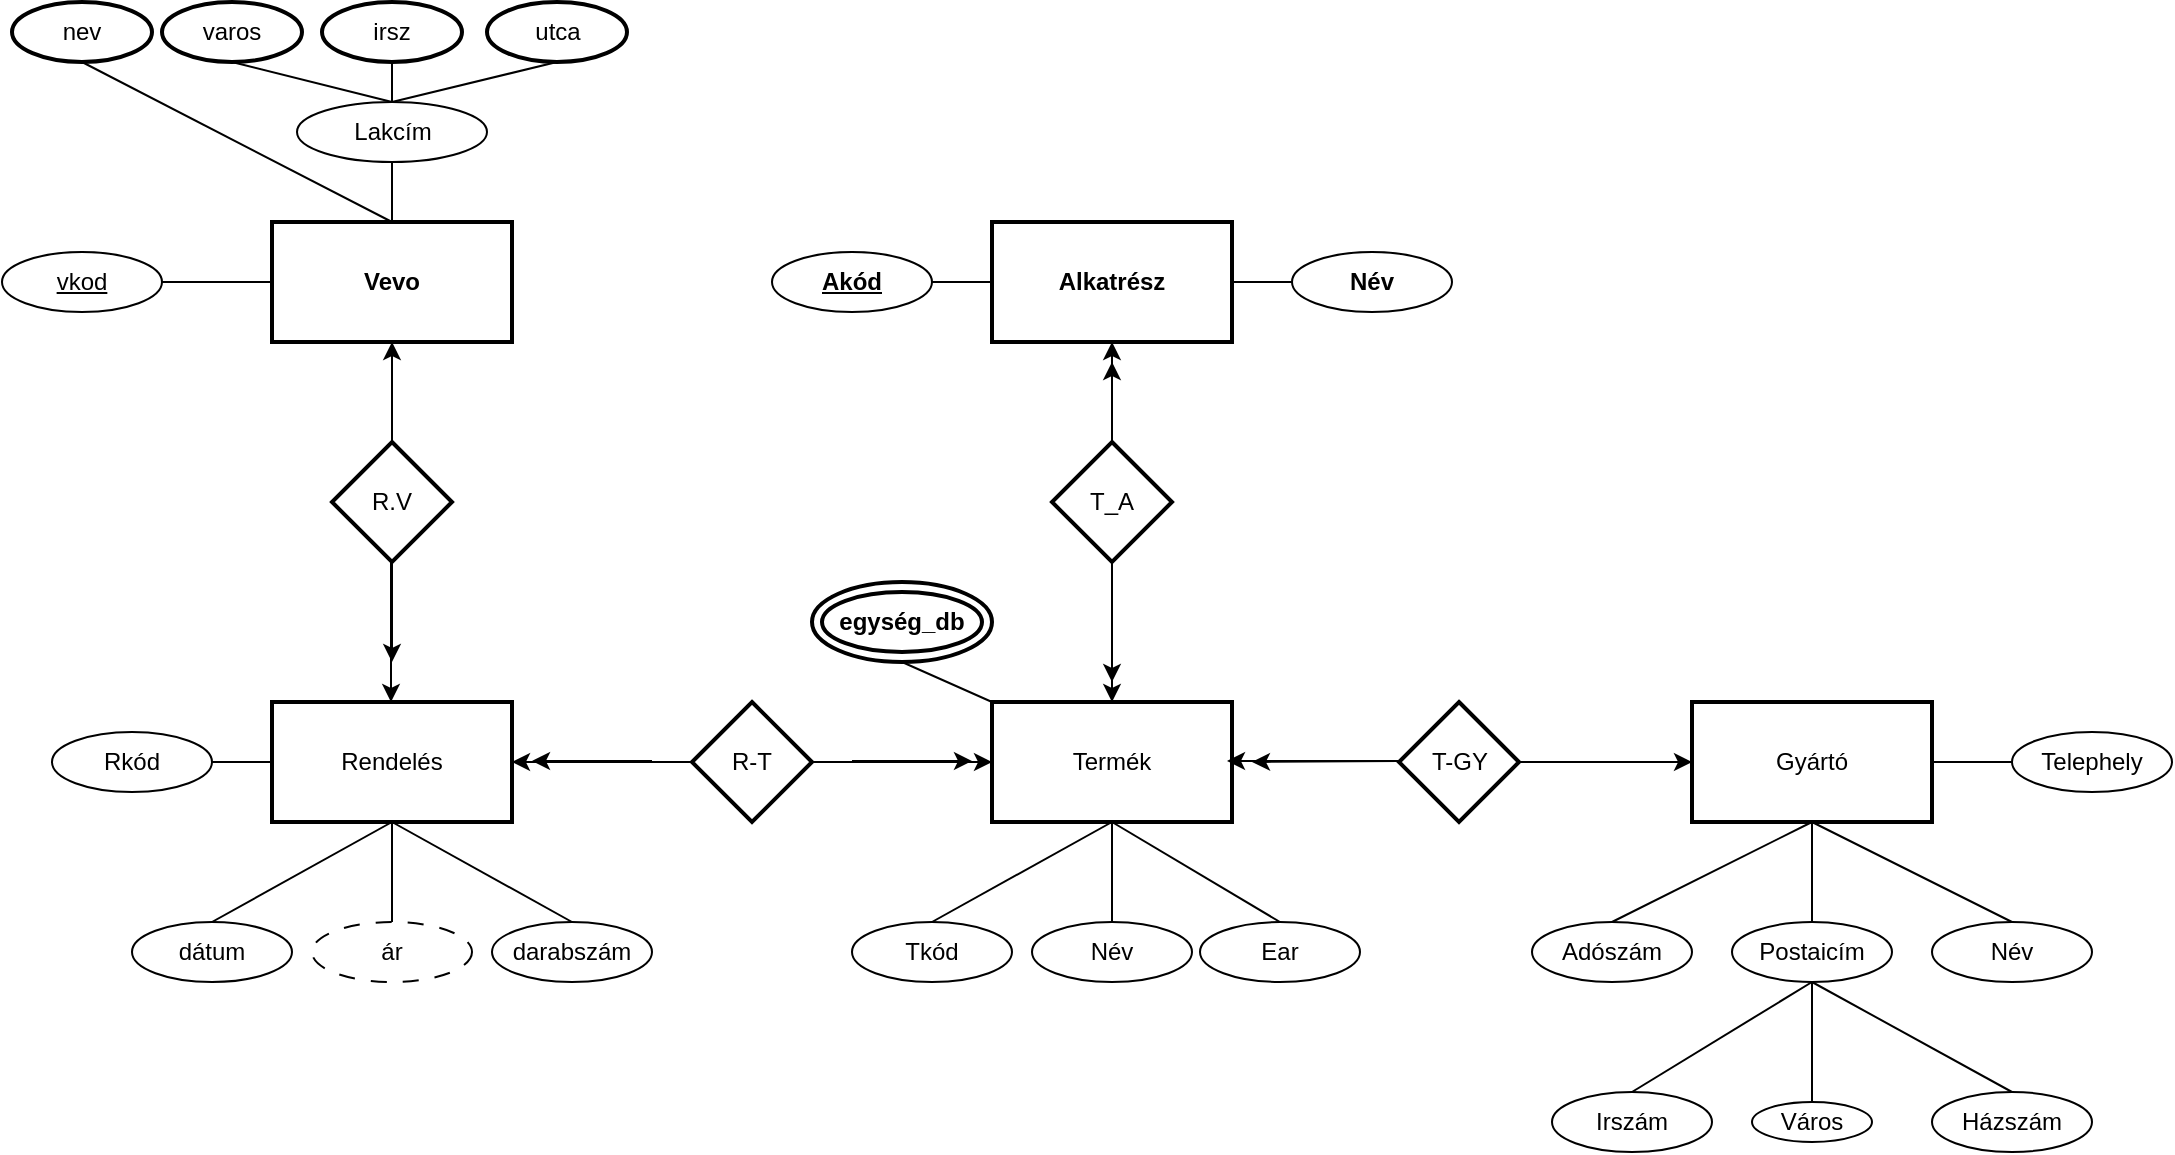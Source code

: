 <mxfile version="26.0.16">
  <diagram name="1 oldal" id="8UCw2fXijMpBnbHfLlZR">
    <mxGraphModel dx="2062" dy="662" grid="1" gridSize="10" guides="1" tooltips="1" connect="1" arrows="1" fold="1" page="1" pageScale="1" pageWidth="827" pageHeight="1169" math="0" shadow="0">
      <root>
        <mxCell id="0" />
        <mxCell id="1" parent="0" />
        <mxCell id="ayejM-d_Z_td1HJchVTd-1" value="Gyártó" style="rounded=0;whiteSpace=wrap;html=1;strokeWidth=2;" parent="1" vertex="1">
          <mxGeometry x="570" y="370" width="120" height="60" as="geometry" />
        </mxCell>
        <mxCell id="ayejM-d_Z_td1HJchVTd-2" value="Termék" style="rounded=0;whiteSpace=wrap;html=1;strokeWidth=2;" parent="1" vertex="1">
          <mxGeometry x="220" y="370" width="120" height="60" as="geometry" />
        </mxCell>
        <mxCell id="ayejM-d_Z_td1HJchVTd-3" value="T-GY" style="rhombus;whiteSpace=wrap;html=1;strokeWidth=2;" parent="1" vertex="1">
          <mxGeometry x="423.5" y="370" width="60" height="60" as="geometry" />
        </mxCell>
        <mxCell id="ayejM-d_Z_td1HJchVTd-4" value="Tkód" style="ellipse;whiteSpace=wrap;html=1;" parent="1" vertex="1">
          <mxGeometry x="150" y="480" width="80" height="30" as="geometry" />
        </mxCell>
        <mxCell id="ayejM-d_Z_td1HJchVTd-5" value="Név" style="ellipse;whiteSpace=wrap;html=1;" parent="1" vertex="1">
          <mxGeometry x="240" y="480" width="80" height="30" as="geometry" />
        </mxCell>
        <mxCell id="ayejM-d_Z_td1HJchVTd-6" value="Ear" style="ellipse;whiteSpace=wrap;html=1;" parent="1" vertex="1">
          <mxGeometry x="324" y="480" width="80" height="30" as="geometry" />
        </mxCell>
        <mxCell id="ayejM-d_Z_td1HJchVTd-7" value="Telephely" style="ellipse;whiteSpace=wrap;html=1;" parent="1" vertex="1">
          <mxGeometry x="730" y="385" width="80" height="30" as="geometry" />
        </mxCell>
        <mxCell id="ayejM-d_Z_td1HJchVTd-8" value="Házszám" style="ellipse;whiteSpace=wrap;html=1;" parent="1" vertex="1">
          <mxGeometry x="690" y="565" width="80" height="30" as="geometry" />
        </mxCell>
        <mxCell id="ayejM-d_Z_td1HJchVTd-9" value="Irszám" style="ellipse;whiteSpace=wrap;html=1;" parent="1" vertex="1">
          <mxGeometry x="500" y="565" width="80" height="30" as="geometry" />
        </mxCell>
        <mxCell id="ayejM-d_Z_td1HJchVTd-10" value="Város" style="ellipse;whiteSpace=wrap;html=1;" parent="1" vertex="1">
          <mxGeometry x="600" y="570" width="60" height="20" as="geometry" />
        </mxCell>
        <mxCell id="ayejM-d_Z_td1HJchVTd-11" value="Postaicím" style="ellipse;whiteSpace=wrap;html=1;" parent="1" vertex="1">
          <mxGeometry x="590" y="480" width="80" height="30" as="geometry" />
        </mxCell>
        <mxCell id="ayejM-d_Z_td1HJchVTd-12" value="Adószám" style="ellipse;whiteSpace=wrap;html=1;" parent="1" vertex="1">
          <mxGeometry x="490" y="480" width="80" height="30" as="geometry" />
        </mxCell>
        <mxCell id="ayejM-d_Z_td1HJchVTd-13" value="Név" style="ellipse;whiteSpace=wrap;html=1;" parent="1" vertex="1">
          <mxGeometry x="690" y="480" width="80" height="30" as="geometry" />
        </mxCell>
        <mxCell id="ayejM-d_Z_td1HJchVTd-14" value="" style="endArrow=classic;html=1;rounded=0;exitX=1;exitY=0.5;exitDx=0;exitDy=0;entryX=0;entryY=0.5;entryDx=0;entryDy=0;" parent="1" source="ayejM-d_Z_td1HJchVTd-3" target="ayejM-d_Z_td1HJchVTd-1" edge="1">
          <mxGeometry width="50" height="50" relative="1" as="geometry">
            <mxPoint x="460" y="430" as="sourcePoint" />
            <mxPoint x="560" y="390" as="targetPoint" />
            <Array as="points" />
          </mxGeometry>
        </mxCell>
        <mxCell id="ayejM-d_Z_td1HJchVTd-15" value="" style="endArrow=classic;html=1;rounded=0;exitX=1;exitY=0.5;exitDx=0;exitDy=0;" parent="1" edge="1">
          <mxGeometry width="50" height="50" relative="1" as="geometry">
            <mxPoint x="423.5" y="399.5" as="sourcePoint" />
            <mxPoint x="350" y="400" as="targetPoint" />
            <Array as="points" />
          </mxGeometry>
        </mxCell>
        <mxCell id="ayejM-d_Z_td1HJchVTd-16" value="" style="endArrow=classic;html=1;rounded=0;exitX=1;exitY=0.5;exitDx=0;exitDy=0;entryX=0;entryY=0.5;entryDx=0;entryDy=0;" parent="1" edge="1">
          <mxGeometry width="50" height="50" relative="1" as="geometry">
            <mxPoint x="423.5" y="399.5" as="sourcePoint" />
            <mxPoint x="337.5" y="399.5" as="targetPoint" />
            <Array as="points" />
          </mxGeometry>
        </mxCell>
        <mxCell id="ayejM-d_Z_td1HJchVTd-18" value="" style="endArrow=none;html=1;rounded=0;entryX=0;entryY=0.5;entryDx=0;entryDy=0;exitX=1;exitY=0.5;exitDx=0;exitDy=0;" parent="1" source="ayejM-d_Z_td1HJchVTd-1" target="ayejM-d_Z_td1HJchVTd-7" edge="1">
          <mxGeometry width="50" height="50" relative="1" as="geometry">
            <mxPoint x="690" y="410" as="sourcePoint" />
            <mxPoint x="740" y="360" as="targetPoint" />
          </mxGeometry>
        </mxCell>
        <mxCell id="ayejM-d_Z_td1HJchVTd-19" value="" style="endArrow=none;html=1;rounded=0;entryX=0.5;entryY=1;entryDx=0;entryDy=0;exitX=0.5;exitY=0;exitDx=0;exitDy=0;" parent="1" source="ayejM-d_Z_td1HJchVTd-5" target="ayejM-d_Z_td1HJchVTd-2" edge="1">
          <mxGeometry width="50" height="50" relative="1" as="geometry">
            <mxPoint x="250" y="470" as="sourcePoint" />
            <mxPoint x="290" y="470" as="targetPoint" />
          </mxGeometry>
        </mxCell>
        <mxCell id="ayejM-d_Z_td1HJchVTd-20" value="" style="endArrow=none;html=1;rounded=0;entryX=0.5;entryY=1;entryDx=0;entryDy=0;exitX=0.5;exitY=0;exitDx=0;exitDy=0;" parent="1" source="ayejM-d_Z_td1HJchVTd-4" target="ayejM-d_Z_td1HJchVTd-2" edge="1">
          <mxGeometry width="50" height="50" relative="1" as="geometry">
            <mxPoint x="170" y="460" as="sourcePoint" />
            <mxPoint x="210" y="460" as="targetPoint" />
          </mxGeometry>
        </mxCell>
        <mxCell id="ayejM-d_Z_td1HJchVTd-21" value="" style="endArrow=none;html=1;rounded=0;entryX=0.5;entryY=0;entryDx=0;entryDy=0;exitX=0.5;exitY=1;exitDx=0;exitDy=0;" parent="1" source="ayejM-d_Z_td1HJchVTd-2" target="ayejM-d_Z_td1HJchVTd-6" edge="1">
          <mxGeometry width="50" height="50" relative="1" as="geometry">
            <mxPoint x="300" y="460" as="sourcePoint" />
            <mxPoint x="340" y="460" as="targetPoint" />
          </mxGeometry>
        </mxCell>
        <mxCell id="ayejM-d_Z_td1HJchVTd-22" value="" style="endArrow=none;html=1;rounded=0;exitX=0.5;exitY=0;exitDx=0;exitDy=0;entryX=0.5;entryY=1;entryDx=0;entryDy=0;" parent="1" source="ayejM-d_Z_td1HJchVTd-8" target="ayejM-d_Z_td1HJchVTd-11" edge="1">
          <mxGeometry width="50" height="50" relative="1" as="geometry">
            <mxPoint x="690" y="530" as="sourcePoint" />
            <mxPoint x="630" y="520" as="targetPoint" />
          </mxGeometry>
        </mxCell>
        <mxCell id="ayejM-d_Z_td1HJchVTd-23" value="" style="endArrow=none;html=1;rounded=0;entryX=0.5;entryY=0;entryDx=0;entryDy=0;exitX=0.5;exitY=1;exitDx=0;exitDy=0;" parent="1" source="ayejM-d_Z_td1HJchVTd-11" target="ayejM-d_Z_td1HJchVTd-10" edge="1">
          <mxGeometry width="50" height="50" relative="1" as="geometry">
            <mxPoint x="620" y="540" as="sourcePoint" />
            <mxPoint x="660" y="540" as="targetPoint" />
          </mxGeometry>
        </mxCell>
        <mxCell id="ayejM-d_Z_td1HJchVTd-24" value="" style="endArrow=none;html=1;rounded=0;entryX=0.5;entryY=1;entryDx=0;entryDy=0;exitX=0.5;exitY=0;exitDx=0;exitDy=0;" parent="1" source="ayejM-d_Z_td1HJchVTd-9" target="ayejM-d_Z_td1HJchVTd-11" edge="1">
          <mxGeometry width="50" height="50" relative="1" as="geometry">
            <mxPoint x="550" y="540" as="sourcePoint" />
            <mxPoint x="590" y="540" as="targetPoint" />
          </mxGeometry>
        </mxCell>
        <mxCell id="ayejM-d_Z_td1HJchVTd-25" value="" style="endArrow=none;html=1;rounded=0;entryX=0.5;entryY=1;entryDx=0;entryDy=0;exitX=0.5;exitY=0;exitDx=0;exitDy=0;" parent="1" source="ayejM-d_Z_td1HJchVTd-13" target="ayejM-d_Z_td1HJchVTd-1" edge="1">
          <mxGeometry width="50" height="50" relative="1" as="geometry">
            <mxPoint x="680" y="460" as="sourcePoint" />
            <mxPoint x="720" y="460" as="targetPoint" />
          </mxGeometry>
        </mxCell>
        <mxCell id="ayejM-d_Z_td1HJchVTd-26" value="" style="endArrow=none;html=1;rounded=0;entryX=0.5;entryY=1;entryDx=0;entryDy=0;exitX=0.5;exitY=0;exitDx=0;exitDy=0;" parent="1" source="ayejM-d_Z_td1HJchVTd-11" target="ayejM-d_Z_td1HJchVTd-1" edge="1">
          <mxGeometry width="50" height="50" relative="1" as="geometry">
            <mxPoint x="610" y="460" as="sourcePoint" />
            <mxPoint x="650" y="460" as="targetPoint" />
          </mxGeometry>
        </mxCell>
        <mxCell id="ayejM-d_Z_td1HJchVTd-27" value="" style="endArrow=none;html=1;rounded=0;entryX=0.5;entryY=1;entryDx=0;entryDy=0;exitX=0.5;exitY=0;exitDx=0;exitDy=0;" parent="1" source="ayejM-d_Z_td1HJchVTd-12" target="ayejM-d_Z_td1HJchVTd-1" edge="1">
          <mxGeometry width="50" height="50" relative="1" as="geometry">
            <mxPoint x="540" y="460" as="sourcePoint" />
            <mxPoint x="580" y="460" as="targetPoint" />
          </mxGeometry>
        </mxCell>
        <mxCell id="j59XUjF9N-4OTw3vqqRw-1" value="T_A" style="rhombus;whiteSpace=wrap;html=1;strokeWidth=2;" vertex="1" parent="1">
          <mxGeometry x="250" y="240" width="60" height="60" as="geometry" />
        </mxCell>
        <mxCell id="j59XUjF9N-4OTw3vqqRw-2" value="" style="endArrow=classic;html=1;rounded=0;exitX=1;exitY=0.5;exitDx=0;exitDy=0;" edge="1" parent="1">
          <mxGeometry width="50" height="50" relative="1" as="geometry">
            <mxPoint x="280" y="300" as="sourcePoint" />
            <mxPoint x="280" y="360" as="targetPoint" />
            <Array as="points" />
          </mxGeometry>
        </mxCell>
        <mxCell id="j59XUjF9N-4OTw3vqqRw-3" value="" style="endArrow=classic;html=1;rounded=0;exitX=1;exitY=0.5;exitDx=0;exitDy=0;entryX=0.5;entryY=0;entryDx=0;entryDy=0;" edge="1" parent="1" target="ayejM-d_Z_td1HJchVTd-2">
          <mxGeometry width="50" height="50" relative="1" as="geometry">
            <mxPoint x="280" y="300" as="sourcePoint" />
            <mxPoint x="194" y="300" as="targetPoint" />
            <Array as="points" />
          </mxGeometry>
        </mxCell>
        <mxCell id="j59XUjF9N-4OTw3vqqRw-9" value="&lt;b&gt;Alkatrész&lt;/b&gt;" style="rounded=0;whiteSpace=wrap;html=1;strokeWidth=2;" vertex="1" parent="1">
          <mxGeometry x="220" y="130" width="120" height="60" as="geometry" />
        </mxCell>
        <mxCell id="j59XUjF9N-4OTw3vqqRw-10" value="&lt;b&gt;Név&lt;/b&gt;" style="ellipse;whiteSpace=wrap;html=1;" vertex="1" parent="1">
          <mxGeometry x="370" y="145" width="80" height="30" as="geometry" />
        </mxCell>
        <mxCell id="j59XUjF9N-4OTw3vqqRw-11" value="&lt;b&gt;&lt;u&gt;Akód&lt;/u&gt;&lt;/b&gt;" style="ellipse;whiteSpace=wrap;html=1;" vertex="1" parent="1">
          <mxGeometry x="110" y="145" width="80" height="30" as="geometry" />
        </mxCell>
        <mxCell id="j59XUjF9N-4OTw3vqqRw-12" value="" style="endArrow=classic;html=1;rounded=0;exitX=0.5;exitY=0;exitDx=0;exitDy=0;entryX=0.5;entryY=1;entryDx=0;entryDy=0;" edge="1" parent="1" source="j59XUjF9N-4OTw3vqqRw-1" target="j59XUjF9N-4OTw3vqqRw-9">
          <mxGeometry width="50" height="50" relative="1" as="geometry">
            <mxPoint x="350" y="210" as="sourcePoint" />
            <mxPoint x="350" y="280" as="targetPoint" />
            <Array as="points" />
          </mxGeometry>
        </mxCell>
        <mxCell id="j59XUjF9N-4OTw3vqqRw-13" value="" style="endArrow=classic;html=1;rounded=0;" edge="1" parent="1">
          <mxGeometry width="50" height="50" relative="1" as="geometry">
            <mxPoint x="280" y="230" as="sourcePoint" />
            <mxPoint x="280" y="200" as="targetPoint" />
            <Array as="points" />
          </mxGeometry>
        </mxCell>
        <mxCell id="j59XUjF9N-4OTw3vqqRw-14" value="" style="endArrow=none;html=1;rounded=0;entryX=0;entryY=0.5;entryDx=0;entryDy=0;exitX=1;exitY=0.5;exitDx=0;exitDy=0;" edge="1" parent="1" source="j59XUjF9N-4OTw3vqqRw-11" target="j59XUjF9N-4OTw3vqqRw-9">
          <mxGeometry width="50" height="50" relative="1" as="geometry">
            <mxPoint x="190" y="159" as="sourcePoint" />
            <mxPoint x="220" y="159.47" as="targetPoint" />
          </mxGeometry>
        </mxCell>
        <mxCell id="j59XUjF9N-4OTw3vqqRw-15" value="" style="endArrow=none;html=1;rounded=0;entryX=1;entryY=0.5;entryDx=0;entryDy=0;exitX=0;exitY=0.5;exitDx=0;exitDy=0;" edge="1" parent="1" source="j59XUjF9N-4OTw3vqqRw-10" target="j59XUjF9N-4OTw3vqqRw-9">
          <mxGeometry width="50" height="50" relative="1" as="geometry">
            <mxPoint x="210" y="190" as="sourcePoint" />
            <mxPoint x="230" y="170" as="targetPoint" />
          </mxGeometry>
        </mxCell>
        <mxCell id="j59XUjF9N-4OTw3vqqRw-16" value="Rendelés" style="rounded=0;whiteSpace=wrap;html=1;strokeWidth=2;" vertex="1" parent="1">
          <mxGeometry x="-140" y="370" width="120" height="60" as="geometry" />
        </mxCell>
        <mxCell id="j59XUjF9N-4OTw3vqqRw-17" value="dátum" style="ellipse;whiteSpace=wrap;html=1;" vertex="1" parent="1">
          <mxGeometry x="-210" y="480" width="80" height="30" as="geometry" />
        </mxCell>
        <mxCell id="j59XUjF9N-4OTw3vqqRw-18" value="ár" style="ellipse;whiteSpace=wrap;html=1;dashed=1;dashPattern=8 8;" vertex="1" parent="1">
          <mxGeometry x="-120" y="480" width="80" height="30" as="geometry" />
        </mxCell>
        <mxCell id="j59XUjF9N-4OTw3vqqRw-19" value="darabszám" style="ellipse;whiteSpace=wrap;html=1;" vertex="1" parent="1">
          <mxGeometry x="-30" y="480" width="80" height="30" as="geometry" />
        </mxCell>
        <mxCell id="j59XUjF9N-4OTw3vqqRw-20" value="" style="endArrow=none;html=1;rounded=0;entryX=0.5;entryY=1;entryDx=0;entryDy=0;exitX=0.5;exitY=0;exitDx=0;exitDy=0;" edge="1" parent="1" source="j59XUjF9N-4OTw3vqqRw-18" target="j59XUjF9N-4OTw3vqqRw-16">
          <mxGeometry width="50" height="50" relative="1" as="geometry">
            <mxPoint x="123" y="555" as="sourcePoint" />
            <mxPoint x="163" y="555" as="targetPoint" />
          </mxGeometry>
        </mxCell>
        <mxCell id="j59XUjF9N-4OTw3vqqRw-21" value="" style="endArrow=none;html=1;rounded=0;entryX=0.5;entryY=1;entryDx=0;entryDy=0;exitX=0.5;exitY=0;exitDx=0;exitDy=0;" edge="1" parent="1" source="j59XUjF9N-4OTw3vqqRw-17" target="j59XUjF9N-4OTw3vqqRw-16">
          <mxGeometry width="50" height="50" relative="1" as="geometry">
            <mxPoint x="43" y="545" as="sourcePoint" />
            <mxPoint x="83" y="545" as="targetPoint" />
          </mxGeometry>
        </mxCell>
        <mxCell id="j59XUjF9N-4OTw3vqqRw-22" value="" style="endArrow=none;html=1;rounded=0;entryX=0.5;entryY=0;entryDx=0;entryDy=0;exitX=0.5;exitY=1;exitDx=0;exitDy=0;" edge="1" parent="1" source="j59XUjF9N-4OTw3vqqRw-16" target="j59XUjF9N-4OTw3vqqRw-19">
          <mxGeometry width="50" height="50" relative="1" as="geometry">
            <mxPoint x="173" y="545" as="sourcePoint" />
            <mxPoint x="213" y="545" as="targetPoint" />
          </mxGeometry>
        </mxCell>
        <mxCell id="j59XUjF9N-4OTw3vqqRw-24" value="R-T" style="rhombus;whiteSpace=wrap;html=1;strokeWidth=2;" vertex="1" parent="1">
          <mxGeometry x="70" y="370" width="60" height="60" as="geometry" />
        </mxCell>
        <mxCell id="j59XUjF9N-4OTw3vqqRw-25" value="" style="endArrow=classic;html=1;rounded=0;exitX=0;exitY=0.5;exitDx=0;exitDy=0;entryX=1;entryY=0.5;entryDx=0;entryDy=0;" edge="1" parent="1" source="j59XUjF9N-4OTw3vqqRw-24" target="j59XUjF9N-4OTw3vqqRw-16">
          <mxGeometry width="50" height="50" relative="1" as="geometry">
            <mxPoint x="9.5" y="340" as="sourcePoint" />
            <mxPoint x="9.5" y="410" as="targetPoint" />
            <Array as="points" />
          </mxGeometry>
        </mxCell>
        <mxCell id="j59XUjF9N-4OTw3vqqRw-26" value="" style="endArrow=classic;html=1;rounded=0;entryX=1;entryY=0.5;entryDx=0;entryDy=0;" edge="1" parent="1">
          <mxGeometry width="50" height="50" relative="1" as="geometry">
            <mxPoint x="50" y="399.5" as="sourcePoint" />
            <mxPoint x="-10" y="399.5" as="targetPoint" />
            <Array as="points" />
          </mxGeometry>
        </mxCell>
        <mxCell id="j59XUjF9N-4OTw3vqqRw-27" value="" style="endArrow=classic;html=1;rounded=0;entryX=0;entryY=0.5;entryDx=0;entryDy=0;exitX=1;exitY=0.5;exitDx=0;exitDy=0;" edge="1" parent="1" source="j59XUjF9N-4OTw3vqqRw-24" target="ayejM-d_Z_td1HJchVTd-2">
          <mxGeometry width="50" height="50" relative="1" as="geometry">
            <mxPoint x="200" y="404.5" as="sourcePoint" />
            <mxPoint x="140" y="404.5" as="targetPoint" />
            <Array as="points" />
          </mxGeometry>
        </mxCell>
        <mxCell id="j59XUjF9N-4OTw3vqqRw-28" value="" style="endArrow=classic;html=1;rounded=0;entryX=0;entryY=0.5;entryDx=0;entryDy=0;" edge="1" parent="1">
          <mxGeometry width="50" height="50" relative="1" as="geometry">
            <mxPoint x="150" y="399.5" as="sourcePoint" />
            <mxPoint x="210" y="399.5" as="targetPoint" />
            <Array as="points" />
          </mxGeometry>
        </mxCell>
        <mxCell id="j59XUjF9N-4OTw3vqqRw-29" value="Rkód" style="ellipse;whiteSpace=wrap;html=1;" vertex="1" parent="1">
          <mxGeometry x="-250" y="385" width="80" height="30" as="geometry" />
        </mxCell>
        <mxCell id="j59XUjF9N-4OTw3vqqRw-31" value="" style="endArrow=none;html=1;rounded=0;entryX=0;entryY=0.5;entryDx=0;entryDy=0;exitX=1;exitY=0.5;exitDx=0;exitDy=0;" edge="1" parent="1" source="j59XUjF9N-4OTw3vqqRw-29" target="j59XUjF9N-4OTw3vqqRw-16">
          <mxGeometry width="50" height="50" relative="1" as="geometry">
            <mxPoint x="-280" y="480" as="sourcePoint" />
            <mxPoint x="-230" y="430" as="targetPoint" />
          </mxGeometry>
        </mxCell>
        <mxCell id="j59XUjF9N-4OTw3vqqRw-32" value="" style="ellipse;whiteSpace=wrap;html=1;strokeWidth=2;" vertex="1" parent="1">
          <mxGeometry x="130" y="310" width="90" height="40" as="geometry" />
        </mxCell>
        <mxCell id="j59XUjF9N-4OTw3vqqRw-33" value="&lt;b&gt;egység_db&lt;/b&gt;" style="ellipse;whiteSpace=wrap;html=1;strokeWidth=2;" vertex="1" parent="1">
          <mxGeometry x="135" y="315" width="80" height="30" as="geometry" />
        </mxCell>
        <mxCell id="j59XUjF9N-4OTw3vqqRw-35" value="" style="endArrow=none;html=1;rounded=0;exitX=0;exitY=0;exitDx=0;exitDy=0;entryX=0.5;entryY=1;entryDx=0;entryDy=0;" edge="1" parent="1" source="ayejM-d_Z_td1HJchVTd-2" target="j59XUjF9N-4OTw3vqqRw-32">
          <mxGeometry width="50" height="50" relative="1" as="geometry">
            <mxPoint x="100" y="330" as="sourcePoint" />
            <mxPoint x="150" y="280" as="targetPoint" />
          </mxGeometry>
        </mxCell>
        <mxCell id="j59XUjF9N-4OTw3vqqRw-36" value="R.V" style="rhombus;whiteSpace=wrap;html=1;strokeWidth=2;" vertex="1" parent="1">
          <mxGeometry x="-110" y="240" width="60" height="60" as="geometry" />
        </mxCell>
        <mxCell id="j59XUjF9N-4OTw3vqqRw-37" value="" style="endArrow=classic;html=1;rounded=0;" edge="1" parent="1">
          <mxGeometry width="50" height="50" relative="1" as="geometry">
            <mxPoint x="-80" y="300" as="sourcePoint" />
            <mxPoint x="-80" y="350" as="targetPoint" />
            <Array as="points" />
          </mxGeometry>
        </mxCell>
        <mxCell id="j59XUjF9N-4OTw3vqqRw-38" value="" style="endArrow=classic;html=1;rounded=0;entryX=0.5;entryY=0;entryDx=0;entryDy=0;exitX=0.5;exitY=1;exitDx=0;exitDy=0;" edge="1" parent="1">
          <mxGeometry width="50" height="50" relative="1" as="geometry">
            <mxPoint x="-80.5" y="300" as="sourcePoint" />
            <mxPoint x="-80.5" y="370" as="targetPoint" />
            <Array as="points" />
          </mxGeometry>
        </mxCell>
        <mxCell id="j59XUjF9N-4OTw3vqqRw-39" value="&lt;b&gt;Vevo&lt;/b&gt;" style="rounded=0;whiteSpace=wrap;html=1;strokeWidth=2;" vertex="1" parent="1">
          <mxGeometry x="-140" y="130" width="120" height="60" as="geometry" />
        </mxCell>
        <mxCell id="j59XUjF9N-4OTw3vqqRw-44" value="utca" style="ellipse;whiteSpace=wrap;html=1;strokeWidth=2;" vertex="1" parent="1">
          <mxGeometry x="-32.5" y="20" width="70" height="30" as="geometry" />
        </mxCell>
        <mxCell id="j59XUjF9N-4OTw3vqqRw-45" value="&lt;u&gt;vkod&lt;/u&gt;" style="ellipse;whiteSpace=wrap;html=1;" vertex="1" parent="1">
          <mxGeometry x="-275" y="145" width="80" height="30" as="geometry" />
        </mxCell>
        <mxCell id="j59XUjF9N-4OTw3vqqRw-46" value="irsz" style="ellipse;whiteSpace=wrap;html=1;strokeWidth=2;" vertex="1" parent="1">
          <mxGeometry x="-115" y="20" width="70" height="30" as="geometry" />
        </mxCell>
        <mxCell id="j59XUjF9N-4OTw3vqqRw-47" value="varos" style="ellipse;whiteSpace=wrap;html=1;strokeWidth=2;" vertex="1" parent="1">
          <mxGeometry x="-195" y="20" width="70" height="30" as="geometry" />
        </mxCell>
        <mxCell id="j59XUjF9N-4OTw3vqqRw-48" value="Lakcím" style="ellipse;whiteSpace=wrap;html=1;" vertex="1" parent="1">
          <mxGeometry x="-127.5" y="70" width="95" height="30" as="geometry" />
        </mxCell>
        <mxCell id="j59XUjF9N-4OTw3vqqRw-49" value="nev" style="ellipse;whiteSpace=wrap;html=1;strokeWidth=2;" vertex="1" parent="1">
          <mxGeometry x="-270" y="20" width="70" height="30" as="geometry" />
        </mxCell>
        <mxCell id="j59XUjF9N-4OTw3vqqRw-50" value="" style="endArrow=classic;html=1;rounded=0;exitX=0.5;exitY=0;exitDx=0;exitDy=0;entryX=0.5;entryY=1;entryDx=0;entryDy=0;" edge="1" parent="1" source="j59XUjF9N-4OTw3vqqRw-36" target="j59XUjF9N-4OTw3vqqRw-39">
          <mxGeometry width="50" height="50" relative="1" as="geometry">
            <mxPoint x="9.5" y="210" as="sourcePoint" />
            <mxPoint x="9.5" y="280" as="targetPoint" />
            <Array as="points" />
          </mxGeometry>
        </mxCell>
        <mxCell id="j59XUjF9N-4OTw3vqqRw-51" value="" style="endArrow=none;html=1;rounded=0;entryX=0;entryY=0.5;entryDx=0;entryDy=0;exitX=1;exitY=0.5;exitDx=0;exitDy=0;" edge="1" parent="1" source="j59XUjF9N-4OTw3vqqRw-45" target="j59XUjF9N-4OTw3vqqRw-39">
          <mxGeometry width="50" height="50" relative="1" as="geometry">
            <mxPoint x="-220" y="225" as="sourcePoint" />
            <mxPoint x="-170" y="175" as="targetPoint" />
          </mxGeometry>
        </mxCell>
        <mxCell id="j59XUjF9N-4OTw3vqqRw-52" value="" style="endArrow=none;html=1;rounded=0;entryX=0.5;entryY=0;entryDx=0;entryDy=0;exitX=0.5;exitY=1;exitDx=0;exitDy=0;" edge="1" parent="1" source="j59XUjF9N-4OTw3vqqRw-49" target="j59XUjF9N-4OTw3vqqRw-39">
          <mxGeometry width="50" height="50" relative="1" as="geometry">
            <mxPoint x="-210" y="60" as="sourcePoint" />
            <mxPoint x="-155" y="60" as="targetPoint" />
          </mxGeometry>
        </mxCell>
        <mxCell id="j59XUjF9N-4OTw3vqqRw-53" value="" style="endArrow=none;html=1;rounded=0;entryX=0.5;entryY=0;entryDx=0;entryDy=0;exitX=0.5;exitY=1;exitDx=0;exitDy=0;" edge="1" parent="1" source="j59XUjF9N-4OTw3vqqRw-44" target="j59XUjF9N-4OTw3vqqRw-48">
          <mxGeometry width="50" height="50" relative="1" as="geometry">
            <mxPoint x="-175" y="180" as="sourcePoint" />
            <mxPoint x="-120" y="180" as="targetPoint" />
            <Array as="points" />
          </mxGeometry>
        </mxCell>
        <mxCell id="j59XUjF9N-4OTw3vqqRw-54" value="" style="endArrow=none;html=1;rounded=0;entryX=0.5;entryY=1;entryDx=0;entryDy=0;exitX=0.5;exitY=0;exitDx=0;exitDy=0;" edge="1" parent="1" source="j59XUjF9N-4OTw3vqqRw-48" target="j59XUjF9N-4OTw3vqqRw-47">
          <mxGeometry width="50" height="50" relative="1" as="geometry">
            <mxPoint x="-80" y="70" as="sourcePoint" />
            <mxPoint x="-193" y="90" as="targetPoint" />
            <Array as="points" />
          </mxGeometry>
        </mxCell>
        <mxCell id="j59XUjF9N-4OTw3vqqRw-55" value="" style="endArrow=none;html=1;rounded=0;entryX=0.5;entryY=1;entryDx=0;entryDy=0;exitX=0.5;exitY=0;exitDx=0;exitDy=0;" edge="1" parent="1" source="j59XUjF9N-4OTw3vqqRw-48" target="j59XUjF9N-4OTw3vqqRw-46">
          <mxGeometry width="50" height="50" relative="1" as="geometry">
            <mxPoint x="-120" y="110" as="sourcePoint" />
            <mxPoint x="-150" y="60" as="targetPoint" />
            <Array as="points" />
          </mxGeometry>
        </mxCell>
        <mxCell id="j59XUjF9N-4OTw3vqqRw-56" value="" style="endArrow=none;html=1;rounded=0;entryX=0.5;entryY=1;entryDx=0;entryDy=0;exitX=0.5;exitY=0;exitDx=0;exitDy=0;" edge="1" parent="1" source="j59XUjF9N-4OTw3vqqRw-39" target="j59XUjF9N-4OTw3vqqRw-48">
          <mxGeometry width="50" height="50" relative="1" as="geometry">
            <mxPoint x="-70" y="80" as="sourcePoint" />
            <mxPoint x="-70" y="60" as="targetPoint" />
            <Array as="points" />
          </mxGeometry>
        </mxCell>
      </root>
    </mxGraphModel>
  </diagram>
</mxfile>
